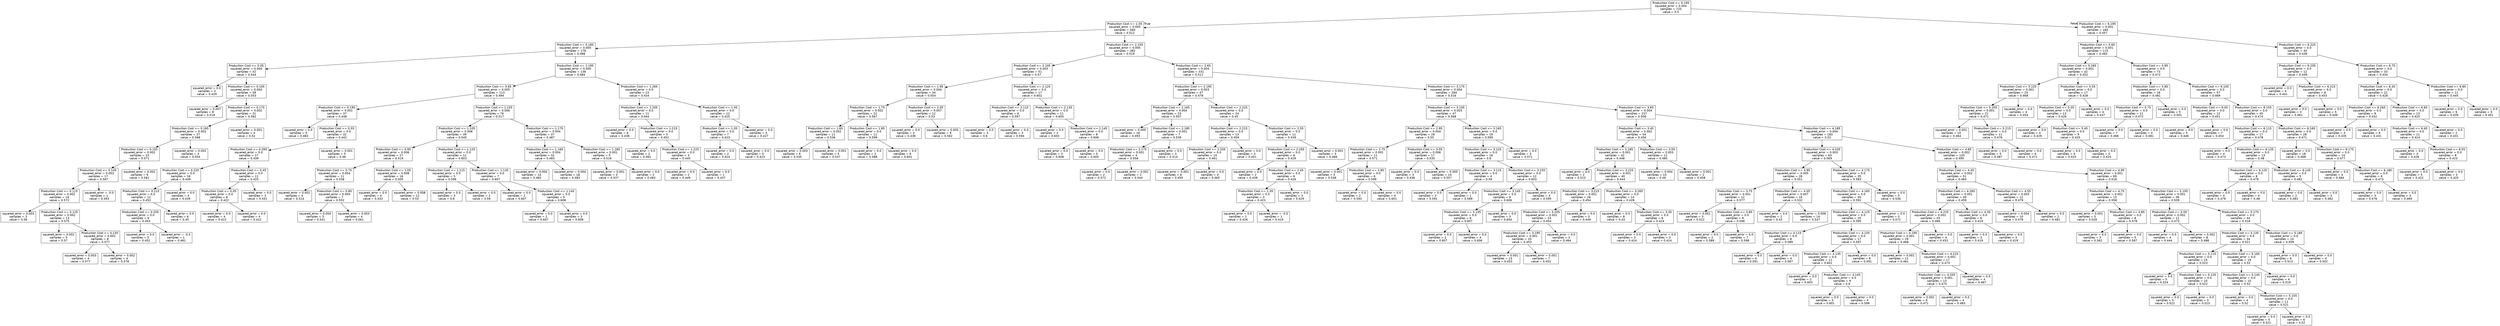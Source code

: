 digraph Tree {
node [shape=box, fontname="helvetica"] ;
edge [fontname="helvetica"] ;
0 [label="Production Cost <= 5.195\nsquared_error = 0.004\nsamples = 720\nvalue = 0.5"] ;
1 [label="Production Cost <= 1.55\nsquared_error = 0.005\nsamples = 560\nvalue = 0.512"] ;
0 -> 1 [labeldistance=2.5, labelangle=45, headlabel="True"] ;
2 [label="Production Cost <= 0.185\nsquared_error = 0.005\nsamples = 178\nvalue = 0.498"] ;
1 -> 2 ;
3 [label="Production Cost <= 0.05\nsquared_error = 0.004\nsamples = 42\nvalue = 0.544"] ;
2 -> 3 ;
4 [label="squared_error = 0.0\nsamples = 3\nvalue = 0.429"] ;
3 -> 4 ;
5 [label="Production Cost <= 0.105\nsquared_error = 0.004\nsamples = 39\nvalue = 0.553"] ;
3 -> 5 ;
6 [label="squared_error = 0.007\nsamples = 8\nvalue = 0.519"] ;
5 -> 6 ;
7 [label="Production Cost <= 0.175\nsquared_error = 0.002\nsamples = 31\nvalue = 0.562"] ;
5 -> 7 ;
8 [label="Production Cost <= 0.165\nsquared_error = 0.002\nsamples = 27\nvalue = 0.568"] ;
7 -> 8 ;
9 [label="Production Cost <= 0.155\nsquared_error = 0.002\nsamples = 23\nvalue = 0.571"] ;
8 -> 9 ;
10 [label="Production Cost <= 0.145\nsquared_error = 0.003\nsamples = 17\nvalue = 0.567"] ;
9 -> 10 ;
11 [label="Production Cost <= 0.115\nsquared_error = 0.002\nsamples = 16\nvalue = 0.572"] ;
10 -> 11 ;
12 [label="squared_error = 0.003\nsamples = 3\nvalue = 0.56"] ;
11 -> 12 ;
13 [label="Production Cost <= 0.125\nsquared_error = 0.002\nsamples = 13\nvalue = 0.575"] ;
11 -> 13 ;
14 [label="squared_error = 0.002\nsamples = 5\nvalue = 0.57"] ;
13 -> 14 ;
15 [label="Production Cost <= 0.135\nsquared_error = 0.002\nsamples = 8\nvalue = 0.577"] ;
13 -> 15 ;
16 [label="squared_error = 0.003\nsamples = 4\nvalue = 0.577"] ;
15 -> 16 ;
17 [label="squared_error = 0.002\nsamples = 4\nvalue = 0.578"] ;
15 -> 17 ;
18 [label="squared_error = -0.0\nsamples = 1\nvalue = 0.493"] ;
10 -> 18 ;
19 [label="squared_error = 0.002\nsamples = 6\nvalue = 0.581"] ;
9 -> 19 ;
20 [label="squared_error = 0.002\nsamples = 4\nvalue = 0.554"] ;
8 -> 20 ;
21 [label="squared_error = 0.001\nsamples = 4\nvalue = 0.52"] ;
7 -> 21 ;
22 [label="Production Cost <= 1.195\nsquared_error = 0.005\nsamples = 136\nvalue = 0.484"] ;
2 -> 22 ;
23 [label="Production Cost <= 0.65\nsquared_error = 0.005\nsamples = 113\nvalue = 0.494"] ;
22 -> 23 ;
24 [label="Production Cost <= 0.195\nsquared_error = 0.001\nsamples = 37\nvalue = 0.448"] ;
23 -> 24 ;
25 [label="squared_error = 0.0\nsamples = 5\nvalue = 0.483"] ;
24 -> 25 ;
26 [label="Production Cost <= 0.55\nsquared_error = 0.0\nsamples = 32\nvalue = 0.442"] ;
24 -> 26 ;
27 [label="Production Cost <= 0.265\nsquared_error = 0.0\nsamples = 27\nvalue = 0.439"] ;
26 -> 27 ;
28 [label="Production Cost <= 0.225\nsquared_error = 0.0\nsamples = 16\nvalue = 0.449"] ;
27 -> 28 ;
29 [label="Production Cost <= 0.215\nsquared_error = 0.0\nsamples = 12\nvalue = 0.452"] ;
28 -> 29 ;
30 [label="Production Cost <= 0.205\nsquared_error = 0.0\nsamples = 6\nvalue = 0.453"] ;
29 -> 30 ;
31 [label="squared_error = 0.0\nsamples = 5\nvalue = 0.452"] ;
30 -> 31 ;
32 [label="squared_error = -0.0\nsamples = 1\nvalue = 0.461"] ;
30 -> 32 ;
33 [label="squared_error = 0.0\nsamples = 6\nvalue = 0.45"] ;
29 -> 33 ;
34 [label="squared_error = 0.0\nsamples = 4\nvalue = 0.439"] ;
28 -> 34 ;
35 [label="Production Cost <= 0.45\nsquared_error = 0.0\nsamples = 11\nvalue = 0.425"] ;
27 -> 35 ;
36 [label="Production Cost <= 0.35\nsquared_error = 0.0\nsamples = 8\nvalue = 0.422"] ;
35 -> 36 ;
37 [label="squared_error = 0.0\nsamples = 4\nvalue = 0.422"] ;
36 -> 37 ;
38 [label="squared_error = 0.0\nsamples = 4\nvalue = 0.422"] ;
36 -> 38 ;
39 [label="squared_error = 0.0\nsamples = 3\nvalue = 0.431"] ;
35 -> 39 ;
40 [label="squared_error = 0.001\nsamples = 5\nvalue = 0.46"] ;
26 -> 40 ;
41 [label="Production Cost <= 1.155\nsquared_error = 0.006\nsamples = 76\nvalue = 0.517"] ;
23 -> 41 ;
42 [label="Production Cost <= 1.105\nsquared_error = 0.006\nsamples = 39\nvalue = 0.545"] ;
41 -> 42 ;
43 [label="Production Cost <= 0.95\nsquared_error = 0.006\nsamples = 27\nvalue = 0.519"] ;
42 -> 43 ;
44 [label="Production Cost <= 0.75\nsquared_error = 0.004\nsamples = 11\nvalue = 0.538"] ;
43 -> 44 ;
45 [label="squared_error = 0.002\nsamples = 4\nvalue = 0.514"] ;
44 -> 45 ;
46 [label="Production Cost <= 0.85\nsquared_error = 0.004\nsamples = 7\nvalue = 0.552"] ;
44 -> 46 ;
47 [label="squared_error = 0.004\nsamples = 3\nvalue = 0.541"] ;
46 -> 47 ;
48 [label="squared_error = 0.003\nsamples = 4\nvalue = 0.561"] ;
46 -> 48 ;
49 [label="Production Cost <= 1.05\nsquared_error = 0.008\nsamples = 16\nvalue = 0.505"] ;
43 -> 49 ;
50 [label="squared_error = 0.0\nsamples = 4\nvalue = 0.433"] ;
49 -> 50 ;
51 [label="squared_error = 0.008\nsamples = 12\nvalue = 0.53"] ;
49 -> 51 ;
52 [label="Production Cost <= 1.125\nsquared_error = 0.0\nsamples = 12\nvalue = 0.603"] ;
42 -> 52 ;
53 [label="Production Cost <= 1.115\nsquared_error = 0.0\nsamples = 5\nvalue = 0.596"] ;
52 -> 53 ;
54 [label="squared_error = 0.0\nsamples = 3\nvalue = 0.6"] ;
53 -> 54 ;
55 [label="squared_error = 0.0\nsamples = 2\nvalue = 0.59"] ;
53 -> 55 ;
56 [label="Production Cost <= 1.135\nsquared_error = 0.0\nsamples = 7\nvalue = 0.607"] ;
52 -> 56 ;
57 [label="squared_error = 0.0\nsamples = 2\nvalue = 0.607"] ;
56 -> 57 ;
58 [label="Production Cost <= 1.145\nsquared_error = 0.0\nsamples = 5\nvalue = 0.608"] ;
56 -> 58 ;
59 [label="squared_error = 0.0\nsamples = 2\nvalue = 0.607"] ;
58 -> 59 ;
60 [label="squared_error = 0.0\nsamples = 3\nvalue = 0.608"] ;
58 -> 60 ;
61 [label="Production Cost <= 1.175\nsquared_error = 0.004\nsamples = 37\nvalue = 0.487"] ;
41 -> 61 ;
62 [label="Production Cost <= 1.165\nsquared_error = 0.004\nsamples = 32\nvalue = 0.483"] ;
61 -> 62 ;
63 [label="squared_error = 0.004\nsamples = 14\nvalue = 0.482"] ;
62 -> 63 ;
64 [label="squared_error = 0.004\nsamples = 18\nvalue = 0.483"] ;
62 -> 64 ;
65 [label="Production Cost <= 1.185\nsquared_error = 0.001\nsamples = 5\nvalue = 0.516"] ;
61 -> 65 ;
66 [label="squared_error = 0.001\nsamples = 3\nvalue = 0.537"] ;
65 -> 66 ;
67 [label="squared_error = 0.0\nsamples = 2\nvalue = 0.483"] ;
65 -> 67 ;
68 [label="Production Cost <= 1.265\nsquared_error = 0.0\nsamples = 23\nvalue = 0.434"] ;
22 -> 68 ;
69 [label="Production Cost <= 1.205\nsquared_error = 0.0\nsamples = 11\nvalue = 0.444"] ;
68 -> 69 ;
70 [label="squared_error = 0.0\nsamples = 6\nvalue = 0.438"] ;
69 -> 70 ;
71 [label="Production Cost <= 1.215\nsquared_error = 0.0\nsamples = 5\nvalue = 0.452"] ;
69 -> 71 ;
72 [label="squared_error = 0.0\nsamples = 2\nvalue = 0.462"] ;
71 -> 72 ;
73 [label="Production Cost <= 1.225\nsquared_error = 0.0\nsamples = 3\nvalue = 0.445"] ;
71 -> 73 ;
74 [label="squared_error = 0.0\nsamples = 2\nvalue = 0.449"] ;
73 -> 74 ;
75 [label="squared_error = 0.0\nsamples = 1\nvalue = 0.437"] ;
73 -> 75 ;
76 [label="Production Cost <= 1.45\nsquared_error = 0.0\nsamples = 12\nvalue = 0.425"] ;
68 -> 76 ;
77 [label="Production Cost <= 1.35\nsquared_error = 0.0\nsamples = 7\nvalue = 0.423"] ;
76 -> 77 ;
78 [label="squared_error = 0.0\nsamples = 2\nvalue = 0.424"] ;
77 -> 78 ;
79 [label="squared_error = 0.0\nsamples = 5\nvalue = 0.423"] ;
77 -> 79 ;
80 [label="squared_error = 0.0\nsamples = 5\nvalue = 0.427"] ;
76 -> 80 ;
81 [label="Production Cost <= 2.155\nsquared_error = 0.005\nsamples = 382\nvalue = 0.519"] ;
1 -> 81 ;
82 [label="Production Cost <= 2.105\nsquared_error = 0.003\nsamples = 51\nvalue = 0.57"] ;
81 -> 82 ;
83 [label="Production Cost <= 1.95\nsquared_error = 0.004\nsamples = 34\nvalue = 0.554"] ;
82 -> 83 ;
84 [label="Production Cost <= 1.75\nsquared_error = 0.002\nsamples = 22\nvalue = 0.567"] ;
83 -> 84 ;
85 [label="Production Cost <= 1.65\nsquared_error = 0.002\nsamples = 11\nvalue = 0.536"] ;
84 -> 85 ;
86 [label="squared_error = 0.003\nsamples = 6\nvalue = 0.535"] ;
85 -> 86 ;
87 [label="squared_error = 0.001\nsamples = 5\nvalue = 0.537"] ;
85 -> 87 ;
88 [label="Production Cost <= 1.85\nsquared_error = 0.0\nsamples = 11\nvalue = 0.599"] ;
84 -> 88 ;
89 [label="squared_error = 0.0\nsamples = 2\nvalue = 0.588"] ;
88 -> 89 ;
90 [label="squared_error = 0.0\nsamples = 9\nvalue = 0.601"] ;
88 -> 90 ;
91 [label="Production Cost <= 2.05\nsquared_error = 0.007\nsamples = 12\nvalue = 0.53"] ;
83 -> 91 ;
92 [label="squared_error = 0.0\nsamples = 3\nvalue = 0.436"] ;
91 -> 92 ;
93 [label="squared_error = 0.005\nsamples = 9\nvalue = 0.562"] ;
91 -> 93 ;
94 [label="Production Cost <= 2.125\nsquared_error = 0.0\nsamples = 17\nvalue = 0.602"] ;
82 -> 94 ;
95 [label="Production Cost <= 2.115\nsquared_error = 0.0\nsamples = 6\nvalue = 0.597"] ;
94 -> 95 ;
96 [label="squared_error = 0.0\nsamples = 3\nvalue = 0.6"] ;
95 -> 96 ;
97 [label="squared_error = 0.0\nsamples = 3\nvalue = 0.594"] ;
95 -> 97 ;
98 [label="Production Cost <= 2.135\nsquared_error = 0.0\nsamples = 11\nvalue = 0.605"] ;
94 -> 98 ;
99 [label="squared_error = 0.0\nsamples = 3\nvalue = 0.603"] ;
98 -> 99 ;
100 [label="Production Cost <= 2.145\nsquared_error = 0.0\nsamples = 8\nvalue = 0.606"] ;
98 -> 100 ;
101 [label="squared_error = 0.0\nsamples = 3\nvalue = 0.608"] ;
100 -> 101 ;
102 [label="squared_error = 0.0\nsamples = 5\nvalue = 0.605"] ;
100 -> 102 ;
103 [label="Production Cost <= 2.65\nsquared_error = 0.004\nsamples = 331\nvalue = 0.511"] ;
81 -> 103 ;
104 [label="Production Cost <= 2.195\nsquared_error = 0.003\nsamples = 47\nvalue = 0.478"] ;
103 -> 104 ;
105 [label="Production Cost <= 2.165\nsquared_error = 0.004\nsamples = 23\nvalue = 0.507"] ;
104 -> 105 ;
106 [label="squared_error = 0.005\nsamples = 16\nvalue = 0.493"] ;
105 -> 106 ;
107 [label="Production Cost <= 2.185\nsquared_error = 0.001\nsamples = 7\nvalue = 0.539"] ;
105 -> 107 ;
108 [label="Production Cost <= 2.175\nsquared_error = 0.001\nsamples = 4\nvalue = 0.558"] ;
107 -> 108 ;
109 [label="squared_error = 0.0\nsamples = 2\nvalue = 0.572"] ;
108 -> 109 ;
110 [label="squared_error = 0.001\nsamples = 2\nvalue = 0.544"] ;
108 -> 110 ;
111 [label="squared_error = 0.0\nsamples = 3\nvalue = 0.514"] ;
107 -> 111 ;
112 [label="Production Cost <= 2.225\nsquared_error = 0.0\nsamples = 24\nvalue = 0.45"] ;
104 -> 112 ;
113 [label="Production Cost <= 2.215\nsquared_error = 0.0\nsamples = 13\nvalue = 0.459"] ;
112 -> 113 ;
114 [label="Production Cost <= 2.205\nsquared_error = 0.0\nsamples = 10\nvalue = 0.461"] ;
113 -> 114 ;
115 [label="squared_error = 0.001\nsamples = 6\nvalue = 0.459"] ;
114 -> 115 ;
116 [label="squared_error = 0.0\nsamples = 4\nvalue = 0.465"] ;
114 -> 116 ;
117 [label="squared_error = 0.0\nsamples = 3\nvalue = 0.451"] ;
113 -> 117 ;
118 [label="Production Cost <= 2.55\nsquared_error = 0.0\nsamples = 11\nvalue = 0.439"] ;
112 -> 118 ;
119 [label="Production Cost <= 2.265\nsquared_error = 0.0\nsamples = 8\nvalue = 0.429"] ;
118 -> 119 ;
120 [label="squared_error = 0.0\nsamples = 2\nvalue = 0.439"] ;
119 -> 120 ;
121 [label="Production Cost <= 2.45\nsquared_error = 0.0\nsamples = 6\nvalue = 0.426"] ;
119 -> 121 ;
122 [label="Production Cost <= 2.35\nsquared_error = 0.0\nsamples = 3\nvalue = 0.423"] ;
121 -> 122 ;
123 [label="squared_error = 0.0\nsamples = 2\nvalue = 0.426"] ;
122 -> 123 ;
124 [label="squared_error = -0.0\nsamples = 1\nvalue = 0.419"] ;
122 -> 124 ;
125 [label="squared_error = 0.0\nsamples = 3\nvalue = 0.429"] ;
121 -> 125 ;
126 [label="squared_error = 0.001\nsamples = 3\nvalue = 0.466"] ;
118 -> 126 ;
127 [label="Production Cost <= 3.175\nsquared_error = 0.004\nsamples = 284\nvalue = 0.516"] ;
103 -> 127 ;
128 [label="Production Cost <= 3.105\nsquared_error = 0.003\nsamples = 47\nvalue = 0.568"] ;
127 -> 128 ;
129 [label="Production Cost <= 2.95\nsquared_error = 0.004\nsamples = 28\nvalue = 0.55"] ;
128 -> 129 ;
130 [label="Production Cost <= 2.75\nsquared_error = 0.001\nsamples = 11\nvalue = 0.571"] ;
129 -> 130 ;
131 [label="squared_error = 0.001\nsamples = 5\nvalue = 0.538"] ;
130 -> 131 ;
132 [label="Production Cost <= 2.85\nsquared_error = 0.0\nsamples = 6\nvalue = 0.599"] ;
130 -> 132 ;
133 [label="squared_error = 0.0\nsamples = 2\nvalue = 0.593"] ;
132 -> 133 ;
134 [label="squared_error = 0.0\nsamples = 4\nvalue = 0.601"] ;
132 -> 134 ;
135 [label="Production Cost <= 3.05\nsquared_error = 0.006\nsamples = 17\nvalue = 0.535"] ;
129 -> 135 ;
136 [label="squared_error = 0.0\nsamples = 3\nvalue = 0.436"] ;
135 -> 136 ;
137 [label="squared_error = 0.005\nsamples = 14\nvalue = 0.557"] ;
135 -> 137 ;
138 [label="Production Cost <= 3.165\nsquared_error = 0.0\nsamples = 19\nvalue = 0.595"] ;
128 -> 138 ;
139 [label="Production Cost <= 3.125\nsquared_error = 0.0\nsamples = 16\nvalue = 0.6"] ;
138 -> 139 ;
140 [label="Production Cost <= 3.115\nsquared_error = 0.0\nsamples = 4\nvalue = 0.59"] ;
139 -> 140 ;
141 [label="squared_error = 0.0\nsamples = 3\nvalue = 0.591"] ;
140 -> 141 ;
142 [label="squared_error = 0.0\nsamples = 1\nvalue = 0.589"] ;
140 -> 142 ;
143 [label="Production Cost <= 3.155\nsquared_error = 0.0\nsamples = 12\nvalue = 0.603"] ;
139 -> 143 ;
144 [label="Production Cost <= 3.145\nsquared_error = 0.0\nsamples = 9\nvalue = 0.606"] ;
143 -> 144 ;
145 [label="Production Cost <= 3.135\nsquared_error = 0.0\nsamples = 6\nvalue = 0.607"] ;
144 -> 145 ;
146 [label="squared_error = 0.0\nsamples = 2\nvalue = 0.607"] ;
145 -> 146 ;
147 [label="squared_error = 0.0\nsamples = 4\nvalue = 0.606"] ;
145 -> 147 ;
148 [label="squared_error = 0.0\nsamples = 3\nvalue = 0.604"] ;
144 -> 148 ;
149 [label="squared_error = 0.0\nsamples = 3\nvalue = 0.595"] ;
143 -> 149 ;
150 [label="squared_error = 0.0\nsamples = 3\nvalue = 0.571"] ;
138 -> 150 ;
151 [label="Production Cost <= 3.65\nsquared_error = 0.004\nsamples = 237\nvalue = 0.506"] ;
127 -> 151 ;
152 [label="Production Cost <= 3.45\nsquared_error = 0.002\nsamples = 54\nvalue = 0.456"] ;
151 -> 152 ;
153 [label="Production Cost <= 3.185\nsquared_error = 0.001\nsamples = 42\nvalue = 0.448"] ;
152 -> 153 ;
154 [label="squared_error = 0.0\nsamples = 2\nvalue = 0.523"] ;
153 -> 154 ;
155 [label="Production Cost <= 3.225\nsquared_error = 0.001\nsamples = 40\nvalue = 0.444"] ;
153 -> 155 ;
156 [label="Production Cost <= 3.215\nsquared_error = 0.001\nsamples = 26\nvalue = 0.454"] ;
155 -> 156 ;
157 [label="Production Cost <= 3.205\nsquared_error = 0.001\nsamples = 23\nvalue = 0.454"] ;
156 -> 157 ;
158 [label="Production Cost <= 3.195\nsquared_error = 0.001\nsamples = 20\nvalue = 0.453"] ;
157 -> 158 ;
159 [label="squared_error = 0.001\nsamples = 13\nvalue = 0.453"] ;
158 -> 159 ;
160 [label="squared_error = 0.001\nsamples = 7\nvalue = 0.452"] ;
158 -> 160 ;
161 [label="squared_error = 0.0\nsamples = 3\nvalue = 0.464"] ;
157 -> 161 ;
162 [label="squared_error = 0.0\nsamples = 3\nvalue = 0.449"] ;
156 -> 162 ;
163 [label="Production Cost <= 3.265\nsquared_error = 0.0\nsamples = 14\nvalue = 0.428"] ;
155 -> 163 ;
164 [label="squared_error = 0.0\nsamples = 8\nvalue = 0.43"] ;
163 -> 164 ;
165 [label="Production Cost <= 3.35\nsquared_error = 0.0\nsamples = 6\nvalue = 0.424"] ;
163 -> 165 ;
166 [label="squared_error = 0.0\nsamples = 3\nvalue = 0.424"] ;
165 -> 166 ;
167 [label="squared_error = 0.0\nsamples = 3\nvalue = 0.424"] ;
165 -> 167 ;
168 [label="Production Cost <= 3.55\nsquared_error = 0.003\nsamples = 12\nvalue = 0.485"] ;
152 -> 168 ;
169 [label="squared_error = 0.004\nsamples = 10\nvalue = 0.49"] ;
168 -> 169 ;
170 [label="squared_error = 0.001\nsamples = 2\nvalue = 0.458"] ;
168 -> 170 ;
171 [label="Production Cost <= 4.185\nsquared_error = 0.004\nsamples = 183\nvalue = 0.52"] ;
151 -> 171 ;
172 [label="Production Cost <= 4.105\nsquared_error = 0.003\nsamples = 63\nvalue = 0.569"] ;
171 -> 172 ;
173 [label="Production Cost <= 3.95\nsquared_error = 0.005\nsamples = 28\nvalue = 0.551"] ;
172 -> 173 ;
174 [label="Production Cost <= 3.75\nsquared_error = 0.001\nsamples = 12\nvalue = 0.577"] ;
173 -> 174 ;
175 [label="squared_error = 0.001\nsamples = 3\nvalue = 0.522"] ;
174 -> 175 ;
176 [label="Production Cost <= 3.85\nsquared_error = 0.0\nsamples = 9\nvalue = 0.596"] ;
174 -> 176 ;
177 [label="squared_error = 0.0\nsamples = 2\nvalue = 0.589"] ;
176 -> 177 ;
178 [label="squared_error = 0.0\nsamples = 7\nvalue = 0.598"] ;
176 -> 178 ;
179 [label="Production Cost <= 4.05\nsquared_error = 0.007\nsamples = 16\nvalue = 0.532"] ;
173 -> 179 ;
180 [label="squared_error = 0.0\nsamples = 2\nvalue = 0.43"] ;
179 -> 180 ;
181 [label="squared_error = 0.006\nsamples = 14\nvalue = 0.547"] ;
179 -> 181 ;
182 [label="Production Cost <= 4.175\nsquared_error = 0.0\nsamples = 35\nvalue = 0.583"] ;
172 -> 182 ;
183 [label="Production Cost <= 4.165\nsquared_error = 0.0\nsamples = 30\nvalue = 0.591"] ;
182 -> 183 ;
184 [label="Production Cost <= 4.125\nsquared_error = 0.0\nsamples = 25\nvalue = 0.595"] ;
183 -> 184 ;
185 [label="Production Cost <= 4.115\nsquared_error = 0.0\nsamples = 8\nvalue = 0.589"] ;
184 -> 185 ;
186 [label="squared_error = 0.0\nsamples = 4\nvalue = 0.591"] ;
185 -> 186 ;
187 [label="squared_error = 0.0\nsamples = 4\nvalue = 0.587"] ;
185 -> 187 ;
188 [label="Production Cost <= 4.155\nsquared_error = 0.0\nsamples = 17\nvalue = 0.597"] ;
184 -> 188 ;
189 [label="Production Cost <= 4.135\nsquared_error = 0.0\nsamples = 11\nvalue = 0.601"] ;
188 -> 189 ;
190 [label="squared_error = 0.0\nsamples = 2\nvalue = 0.603"] ;
189 -> 190 ;
191 [label="Production Cost <= 4.145\nsquared_error = 0.0\nsamples = 9\nvalue = 0.6"] ;
189 -> 191 ;
192 [label="squared_error = 0.0\nsamples = 5\nvalue = 0.601"] ;
191 -> 192 ;
193 [label="squared_error = 0.0\nsamples = 4\nvalue = 0.599"] ;
191 -> 193 ;
194 [label="squared_error = 0.0\nsamples = 6\nvalue = 0.591"] ;
188 -> 194 ;
195 [label="squared_error = 0.0\nsamples = 5\nvalue = 0.572"] ;
183 -> 195 ;
196 [label="squared_error = 0.0\nsamples = 5\nvalue = 0.536"] ;
182 -> 196 ;
197 [label="Production Cost <= 4.65\nsquared_error = 0.002\nsamples = 120\nvalue = 0.495"] ;
171 -> 197 ;
198 [label="Production Cost <= 4.45\nsquared_error = 0.002\nsamples = 51\nvalue = 0.464"] ;
197 -> 198 ;
199 [label="Production Cost <= 4.265\nsquared_error = 0.001\nsamples = 39\nvalue = 0.459"] ;
198 -> 199 ;
200 [label="Production Cost <= 4.225\nsquared_error = 0.001\nsamples = 33\nvalue = 0.466"] ;
199 -> 200 ;
201 [label="Production Cost <= 4.195\nsquared_error = 0.001\nsamples = 29\nvalue = 0.468"] ;
200 -> 201 ;
202 [label="squared_error = 0.001\nsamples = 12\nvalue = 0.461"] ;
201 -> 202 ;
203 [label="Production Cost <= 4.215\nsquared_error = 0.001\nsamples = 17\nvalue = 0.473"] ;
201 -> 203 ;
204 [label="Production Cost <= 4.205\nsquared_error = 0.001\nsamples = 13\nvalue = 0.475"] ;
203 -> 204 ;
205 [label="squared_error = 0.001\nsamples = 9\nvalue = 0.471"] ;
204 -> 205 ;
206 [label="squared_error = 0.0\nsamples = 4\nvalue = 0.483"] ;
204 -> 206 ;
207 [label="squared_error = 0.0\nsamples = 4\nvalue = 0.467"] ;
203 -> 207 ;
208 [label="squared_error = 0.0\nsamples = 4\nvalue = 0.453"] ;
200 -> 208 ;
209 [label="Production Cost <= 4.35\nsquared_error = 0.0\nsamples = 6\nvalue = 0.419"] ;
199 -> 209 ;
210 [label="squared_error = 0.0\nsamples = 3\nvalue = 0.419"] ;
209 -> 210 ;
211 [label="squared_error = 0.0\nsamples = 3\nvalue = 0.419"] ;
209 -> 211 ;
212 [label="Production Cost <= 4.55\nsquared_error = 0.003\nsamples = 12\nvalue = 0.479"] ;
198 -> 212 ;
213 [label="squared_error = 0.004\nsamples = 10\nvalue = 0.478"] ;
212 -> 213 ;
214 [label="squared_error = 0.0\nsamples = 2\nvalue = 0.481"] ;
212 -> 214 ;
215 [label="Production Cost <= 4.95\nsquared_error = 0.001\nsamples = 69\nvalue = 0.518"] ;
197 -> 215 ;
216 [label="Production Cost <= 4.75\nsquared_error = 0.001\nsamples = 13\nvalue = 0.558"] ;
215 -> 216 ;
217 [label="squared_error = 0.001\nsamples = 5\nvalue = 0.528"] ;
216 -> 217 ;
218 [label="Production Cost <= 4.85\nsquared_error = 0.0\nsamples = 8\nvalue = 0.578"] ;
216 -> 218 ;
219 [label="squared_error = 0.0\nsamples = 3\nvalue = 0.562"] ;
218 -> 219 ;
220 [label="squared_error = 0.0\nsamples = 5\nvalue = 0.587"] ;
218 -> 220 ;
221 [label="Production Cost <= 5.105\nsquared_error = 0.001\nsamples = 56\nvalue = 0.509"] ;
215 -> 221 ;
222 [label="Production Cost <= 5.05\nsquared_error = 0.002\nsamples = 12\nvalue = 0.473"] ;
221 -> 222 ;
223 [label="squared_error = 0.0\nsamples = 4\nvalue = 0.444"] ;
222 -> 223 ;
224 [label="squared_error = 0.002\nsamples = 8\nvalue = 0.488"] ;
222 -> 224 ;
225 [label="Production Cost <= 5.175\nsquared_error = 0.0\nsamples = 44\nvalue = 0.518"] ;
221 -> 225 ;
226 [label="Production Cost <= 5.135\nsquared_error = 0.0\nsamples = 34\nvalue = 0.521"] ;
225 -> 226 ;
227 [label="Production Cost <= 5.115\nsquared_error = 0.0\nsamples = 15\nvalue = 0.523"] ;
226 -> 227 ;
228 [label="squared_error = 0.0\nsamples = 5\nvalue = 0.524"] ;
227 -> 228 ;
229 [label="Production Cost <= 5.125\nsquared_error = 0.0\nsamples = 10\nvalue = 0.522"] ;
227 -> 229 ;
230 [label="squared_error = 0.0\nsamples = 5\nvalue = 0.522"] ;
229 -> 230 ;
231 [label="squared_error = 0.0\nsamples = 5\nvalue = 0.523"] ;
229 -> 231 ;
232 [label="Production Cost <= 5.165\nsquared_error = 0.0\nsamples = 19\nvalue = 0.52"] ;
226 -> 232 ;
233 [label="Production Cost <= 5.145\nsquared_error = 0.0\nsamples = 15\nvalue = 0.52"] ;
232 -> 233 ;
234 [label="squared_error = 0.0\nsamples = 4\nvalue = 0.52"] ;
233 -> 234 ;
235 [label="Production Cost <= 5.155\nsquared_error = 0.0\nsamples = 11\nvalue = 0.521"] ;
233 -> 235 ;
236 [label="squared_error = 0.0\nsamples = 5\nvalue = 0.521"] ;
235 -> 236 ;
237 [label="squared_error = 0.0\nsamples = 6\nvalue = 0.52"] ;
235 -> 237 ;
238 [label="squared_error = 0.0\nsamples = 4\nvalue = 0.519"] ;
232 -> 238 ;
239 [label="Production Cost <= 5.185\nsquared_error = 0.0\nsamples = 10\nvalue = 0.509"] ;
225 -> 239 ;
240 [label="squared_error = 0.0\nsamples = 6\nvalue = 0.513"] ;
239 -> 240 ;
241 [label="squared_error = 0.0\nsamples = 4\nvalue = 0.502"] ;
239 -> 241 ;
242 [label="Production Cost <= 6.195\nsquared_error = 0.001\nsamples = 160\nvalue = 0.457"] ;
0 -> 242 [labeldistance=2.5, labelangle=-45, headlabel="False"] ;
243 [label="Production Cost <= 5.65\nsquared_error = 0.001\nsamples = 115\nvalue = 0.465"] ;
242 -> 243 ;
244 [label="Production Cost <= 5.265\nsquared_error = 0.001\nsamples = 42\nvalue = 0.452"] ;
243 -> 244 ;
245 [label="Production Cost <= 5.225\nsquared_error = 0.001\nsamples = 25\nvalue = 0.468"] ;
244 -> 245 ;
246 [label="Production Cost <= 5.205\nsquared_error = 0.001\nsamples = 21\nvalue = 0.471"] ;
245 -> 246 ;
247 [label="squared_error = 0.001\nsamples = 10\nvalue = 0.464"] ;
246 -> 247 ;
248 [label="Production Cost <= 5.215\nsquared_error = 0.0\nsamples = 11\nvalue = 0.478"] ;
246 -> 248 ;
249 [label="squared_error = 0.0\nsamples = 5\nvalue = 0.487"] ;
248 -> 249 ;
250 [label="squared_error = 0.0\nsamples = 6\nvalue = 0.471"] ;
248 -> 250 ;
251 [label="squared_error = 0.0\nsamples = 4\nvalue = 0.454"] ;
245 -> 251 ;
252 [label="Production Cost <= 5.55\nsquared_error = 0.0\nsamples = 17\nvalue = 0.428"] ;
244 -> 252 ;
253 [label="Production Cost <= 5.35\nsquared_error = 0.0\nsamples = 13\nvalue = 0.426"] ;
252 -> 253 ;
254 [label="squared_error = 0.0\nsamples = 4\nvalue = 0.429"] ;
253 -> 254 ;
255 [label="Production Cost <= 5.45\nsquared_error = 0.0\nsamples = 9\nvalue = 0.425"] ;
253 -> 255 ;
256 [label="squared_error = 0.0\nsamples = 4\nvalue = 0.425"] ;
255 -> 256 ;
257 [label="squared_error = 0.0\nsamples = 5\nvalue = 0.424"] ;
255 -> 257 ;
258 [label="squared_error = 0.0\nsamples = 4\nvalue = 0.437"] ;
252 -> 258 ;
259 [label="Production Cost <= 5.95\nsquared_error = 0.0\nsamples = 73\nvalue = 0.472"] ;
243 -> 259 ;
260 [label="Production Cost <= 5.85\nsquared_error = 0.0\nsamples = 16\nvalue = 0.481"] ;
259 -> 260 ;
261 [label="Production Cost <= 5.75\nsquared_error = 0.0\nsamples = 11\nvalue = 0.472"] ;
260 -> 261 ;
262 [label="squared_error = 0.0\nsamples = 7\nvalue = 0.466"] ;
261 -> 262 ;
263 [label="squared_error = 0.0\nsamples = 4\nvalue = 0.481"] ;
261 -> 263 ;
264 [label="squared_error = 0.0\nsamples = 5\nvalue = 0.501"] ;
260 -> 264 ;
265 [label="Production Cost <= 6.105\nsquared_error = 0.0\nsamples = 57\nvalue = 0.469"] ;
259 -> 265 ;
266 [label="Production Cost <= 6.05\nsquared_error = 0.0\nsamples = 12\nvalue = 0.451"] ;
265 -> 266 ;
267 [label="squared_error = 0.0\nsamples = 5\nvalue = 0.446"] ;
266 -> 267 ;
268 [label="squared_error = 0.0\nsamples = 7\nvalue = 0.454"] ;
266 -> 268 ;
269 [label="Production Cost <= 6.155\nsquared_error = 0.0\nsamples = 45\nvalue = 0.474"] ;
265 -> 269 ;
270 [label="Production Cost <= 6.115\nsquared_error = 0.0\nsamples = 17\nvalue = 0.478"] ;
269 -> 270 ;
271 [label="squared_error = 0.0\nsamples = 4\nvalue = 0.473"] ;
270 -> 271 ;
272 [label="Production Cost <= 6.135\nsquared_error = 0.0\nsamples = 13\nvalue = 0.48"] ;
270 -> 272 ;
273 [label="Production Cost <= 6.125\nsquared_error = 0.0\nsamples = 8\nvalue = 0.479"] ;
272 -> 273 ;
274 [label="squared_error = 0.0\nsamples = 4\nvalue = 0.478"] ;
273 -> 274 ;
275 [label="squared_error = 0.0\nsamples = 4\nvalue = 0.48"] ;
273 -> 275 ;
276 [label="Production Cost <= 6.145\nsquared_error = 0.0\nsamples = 5\nvalue = 0.482"] ;
272 -> 276 ;
277 [label="squared_error = 0.0\nsamples = 2\nvalue = 0.483"] ;
276 -> 277 ;
278 [label="squared_error = 0.0\nsamples = 3\nvalue = 0.482"] ;
276 -> 278 ;
279 [label="Production Cost <= 6.165\nsquared_error = 0.0\nsamples = 28\nvalue = 0.471"] ;
269 -> 279 ;
280 [label="squared_error = 0.0\nsamples = 18\nvalue = 0.468"] ;
279 -> 280 ;
281 [label="Production Cost <= 6.175\nsquared_error = 0.0\nsamples = 10\nvalue = 0.477"] ;
279 -> 281 ;
282 [label="squared_error = 0.0\nsamples = 4\nvalue = 0.484"] ;
281 -> 282 ;
283 [label="Production Cost <= 6.185\nsquared_error = 0.0\nsamples = 6\nvalue = 0.473"] ;
281 -> 283 ;
284 [label="squared_error = 0.0\nsamples = 3\nvalue = 0.476"] ;
283 -> 284 ;
285 [label="squared_error = 0.0\nsamples = 3\nvalue = 0.469"] ;
283 -> 285 ;
286 [label="Production Cost <= 6.225\nsquared_error = 0.0\nsamples = 45\nvalue = 0.438"] ;
242 -> 286 ;
287 [label="Production Cost <= 6.205\nsquared_error = 0.0\nsamples = 12\nvalue = 0.449"] ;
286 -> 287 ;
288 [label="squared_error = 0.0\nsamples = 4\nvalue = 0.441"] ;
287 -> 288 ;
289 [label="Production Cost <= 6.215\nsquared_error = 0.0\nsamples = 8\nvalue = 0.453"] ;
287 -> 289 ;
290 [label="squared_error = 0.0\nsamples = 3\nvalue = 0.461"] ;
289 -> 290 ;
291 [label="squared_error = 0.0\nsamples = 5\nvalue = 0.449"] ;
289 -> 291 ;
292 [label="Production Cost <= 6.75\nsquared_error = 0.0\nsamples = 33\nvalue = 0.434"] ;
286 -> 292 ;
293 [label="Production Cost <= 6.35\nsquared_error = 0.0\nsamples = 22\nvalue = 0.428"] ;
292 -> 293 ;
294 [label="Production Cost <= 6.265\nsquared_error = 0.0\nsamples = 9\nvalue = 0.432"] ;
293 -> 294 ;
295 [label="squared_error = 0.0\nsamples = 3\nvalue = 0.435"] ;
294 -> 295 ;
296 [label="squared_error = 0.0\nsamples = 6\nvalue = 0.431"] ;
294 -> 296 ;
297 [label="Production Cost <= 6.65\nsquared_error = 0.0\nsamples = 13\nvalue = 0.425"] ;
293 -> 297 ;
298 [label="Production Cost <= 6.45\nsquared_error = 0.0\nsamples = 11\nvalue = 0.424"] ;
297 -> 298 ;
299 [label="squared_error = 0.0\nsamples = 3\nvalue = 0.426"] ;
298 -> 299 ;
300 [label="Production Cost <= 6.55\nsquared_error = 0.0\nsamples = 8\nvalue = 0.423"] ;
298 -> 300 ;
301 [label="squared_error = 0.0\nsamples = 5\nvalue = 0.422"] ;
300 -> 301 ;
302 [label="squared_error = 0.0\nsamples = 3\nvalue = 0.425"] ;
300 -> 302 ;
303 [label="squared_error = 0.0\nsamples = 2\nvalue = 0.431"] ;
297 -> 303 ;
304 [label="Production Cost <= 6.85\nsquared_error = 0.0\nsamples = 11\nvalue = 0.445"] ;
292 -> 304 ;
305 [label="squared_error = 0.0\nsamples = 6\nvalue = 0.439"] ;
304 -> 305 ;
306 [label="squared_error = 0.0\nsamples = 5\nvalue = 0.451"] ;
304 -> 306 ;
}